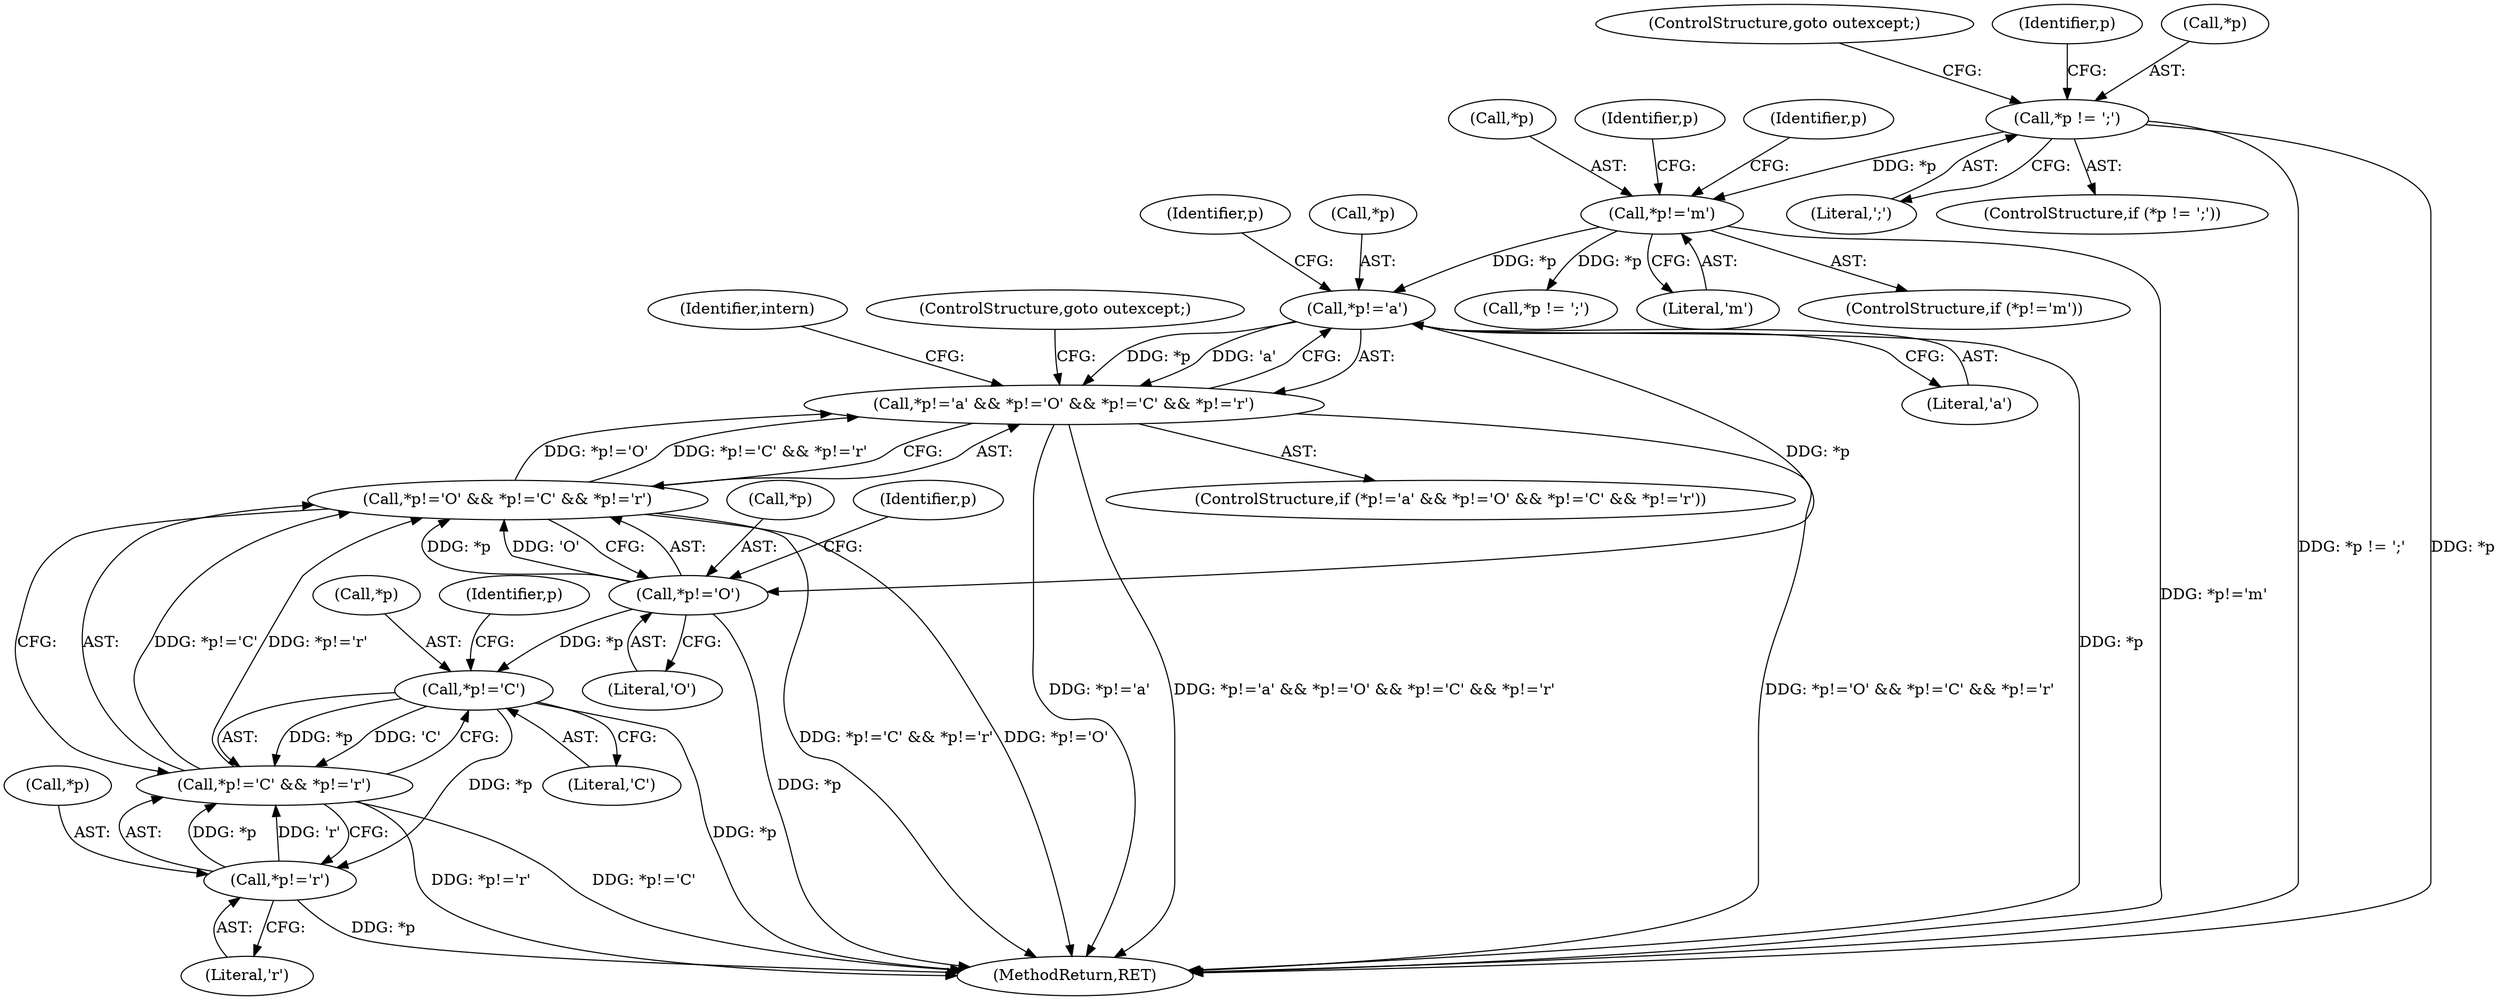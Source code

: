 digraph "0_php_88223c5245e9b470e1e6362bfd96829562ffe6ab@pointer" {
"1000188" [label="(Call,*p!='a')"];
"1000181" [label="(Call,*p!='m')"];
"1000172" [label="(Call,*p != ';')"];
"1000187" [label="(Call,*p!='a' && *p!='O' && *p!='C' && *p!='r')"];
"1000193" [label="(Call,*p!='O')"];
"1000192" [label="(Call,*p!='O' && *p!='C' && *p!='r')"];
"1000198" [label="(Call,*p!='C')"];
"1000197" [label="(Call,*p!='C' && *p!='r')"];
"1000202" [label="(Call,*p!='r')"];
"1000198" [label="(Call,*p!='C')"];
"1000197" [label="(Call,*p!='C' && *p!='r')"];
"1000191" [label="(Literal,'a')"];
"1000187" [label="(Call,*p!='a' && *p!='O' && *p!='C' && *p!='r')"];
"1000175" [label="(Literal,';')"];
"1000201" [label="(Literal,'C')"];
"1000177" [label="(ControlStructure,goto outexcept;)"];
"1000194" [label="(Call,*p)"];
"1000232" [label="(Call,*p != ';')"];
"1000199" [label="(Call,*p)"];
"1000204" [label="(Identifier,p)"];
"1000179" [label="(Identifier,p)"];
"1000189" [label="(Call,*p)"];
"1000203" [label="(Call,*p)"];
"1000192" [label="(Call,*p!='O' && *p!='C' && *p!='r')"];
"1000188" [label="(Call,*p!='a')"];
"1000181" [label="(Call,*p!='m')"];
"1000200" [label="(Identifier,p)"];
"1000205" [label="(Literal,'r')"];
"1000196" [label="(Literal,'O')"];
"1000210" [label="(Identifier,intern)"];
"1000184" [label="(Literal,'m')"];
"1000190" [label="(Identifier,p)"];
"1000195" [label="(Identifier,p)"];
"1000182" [label="(Call,*p)"];
"1000172" [label="(Call,*p != ';')"];
"1000173" [label="(Call,*p)"];
"1000301" [label="(MethodReturn,RET)"];
"1000186" [label="(ControlStructure,if (*p!='a' && *p!='O' && *p!='C' && *p!='r'))"];
"1000180" [label="(ControlStructure,if (*p!='m'))"];
"1000193" [label="(Call,*p!='O')"];
"1000207" [label="(ControlStructure,goto outexcept;)"];
"1000171" [label="(ControlStructure,if (*p != ';'))"];
"1000234" [label="(Identifier,p)"];
"1000202" [label="(Call,*p!='r')"];
"1000188" -> "1000187"  [label="AST: "];
"1000188" -> "1000191"  [label="CFG: "];
"1000189" -> "1000188"  [label="AST: "];
"1000191" -> "1000188"  [label="AST: "];
"1000195" -> "1000188"  [label="CFG: "];
"1000187" -> "1000188"  [label="CFG: "];
"1000188" -> "1000301"  [label="DDG: *p"];
"1000188" -> "1000187"  [label="DDG: *p"];
"1000188" -> "1000187"  [label="DDG: 'a'"];
"1000181" -> "1000188"  [label="DDG: *p"];
"1000188" -> "1000193"  [label="DDG: *p"];
"1000181" -> "1000180"  [label="AST: "];
"1000181" -> "1000184"  [label="CFG: "];
"1000182" -> "1000181"  [label="AST: "];
"1000184" -> "1000181"  [label="AST: "];
"1000190" -> "1000181"  [label="CFG: "];
"1000234" -> "1000181"  [label="CFG: "];
"1000181" -> "1000301"  [label="DDG: *p!='m'"];
"1000172" -> "1000181"  [label="DDG: *p"];
"1000181" -> "1000232"  [label="DDG: *p"];
"1000172" -> "1000171"  [label="AST: "];
"1000172" -> "1000175"  [label="CFG: "];
"1000173" -> "1000172"  [label="AST: "];
"1000175" -> "1000172"  [label="AST: "];
"1000177" -> "1000172"  [label="CFG: "];
"1000179" -> "1000172"  [label="CFG: "];
"1000172" -> "1000301"  [label="DDG: *p != ';'"];
"1000172" -> "1000301"  [label="DDG: *p"];
"1000187" -> "1000186"  [label="AST: "];
"1000187" -> "1000192"  [label="CFG: "];
"1000192" -> "1000187"  [label="AST: "];
"1000207" -> "1000187"  [label="CFG: "];
"1000210" -> "1000187"  [label="CFG: "];
"1000187" -> "1000301"  [label="DDG: *p!='a'"];
"1000187" -> "1000301"  [label="DDG: *p!='a' && *p!='O' && *p!='C' && *p!='r'"];
"1000187" -> "1000301"  [label="DDG: *p!='O' && *p!='C' && *p!='r'"];
"1000192" -> "1000187"  [label="DDG: *p!='O'"];
"1000192" -> "1000187"  [label="DDG: *p!='C' && *p!='r'"];
"1000193" -> "1000192"  [label="AST: "];
"1000193" -> "1000196"  [label="CFG: "];
"1000194" -> "1000193"  [label="AST: "];
"1000196" -> "1000193"  [label="AST: "];
"1000200" -> "1000193"  [label="CFG: "];
"1000192" -> "1000193"  [label="CFG: "];
"1000193" -> "1000301"  [label="DDG: *p"];
"1000193" -> "1000192"  [label="DDG: *p"];
"1000193" -> "1000192"  [label="DDG: 'O'"];
"1000193" -> "1000198"  [label="DDG: *p"];
"1000192" -> "1000197"  [label="CFG: "];
"1000197" -> "1000192"  [label="AST: "];
"1000192" -> "1000301"  [label="DDG: *p!='C' && *p!='r'"];
"1000192" -> "1000301"  [label="DDG: *p!='O'"];
"1000197" -> "1000192"  [label="DDG: *p!='C'"];
"1000197" -> "1000192"  [label="DDG: *p!='r'"];
"1000198" -> "1000197"  [label="AST: "];
"1000198" -> "1000201"  [label="CFG: "];
"1000199" -> "1000198"  [label="AST: "];
"1000201" -> "1000198"  [label="AST: "];
"1000204" -> "1000198"  [label="CFG: "];
"1000197" -> "1000198"  [label="CFG: "];
"1000198" -> "1000301"  [label="DDG: *p"];
"1000198" -> "1000197"  [label="DDG: *p"];
"1000198" -> "1000197"  [label="DDG: 'C'"];
"1000198" -> "1000202"  [label="DDG: *p"];
"1000197" -> "1000202"  [label="CFG: "];
"1000202" -> "1000197"  [label="AST: "];
"1000197" -> "1000301"  [label="DDG: *p!='C'"];
"1000197" -> "1000301"  [label="DDG: *p!='r'"];
"1000202" -> "1000197"  [label="DDG: *p"];
"1000202" -> "1000197"  [label="DDG: 'r'"];
"1000202" -> "1000205"  [label="CFG: "];
"1000203" -> "1000202"  [label="AST: "];
"1000205" -> "1000202"  [label="AST: "];
"1000202" -> "1000301"  [label="DDG: *p"];
}

